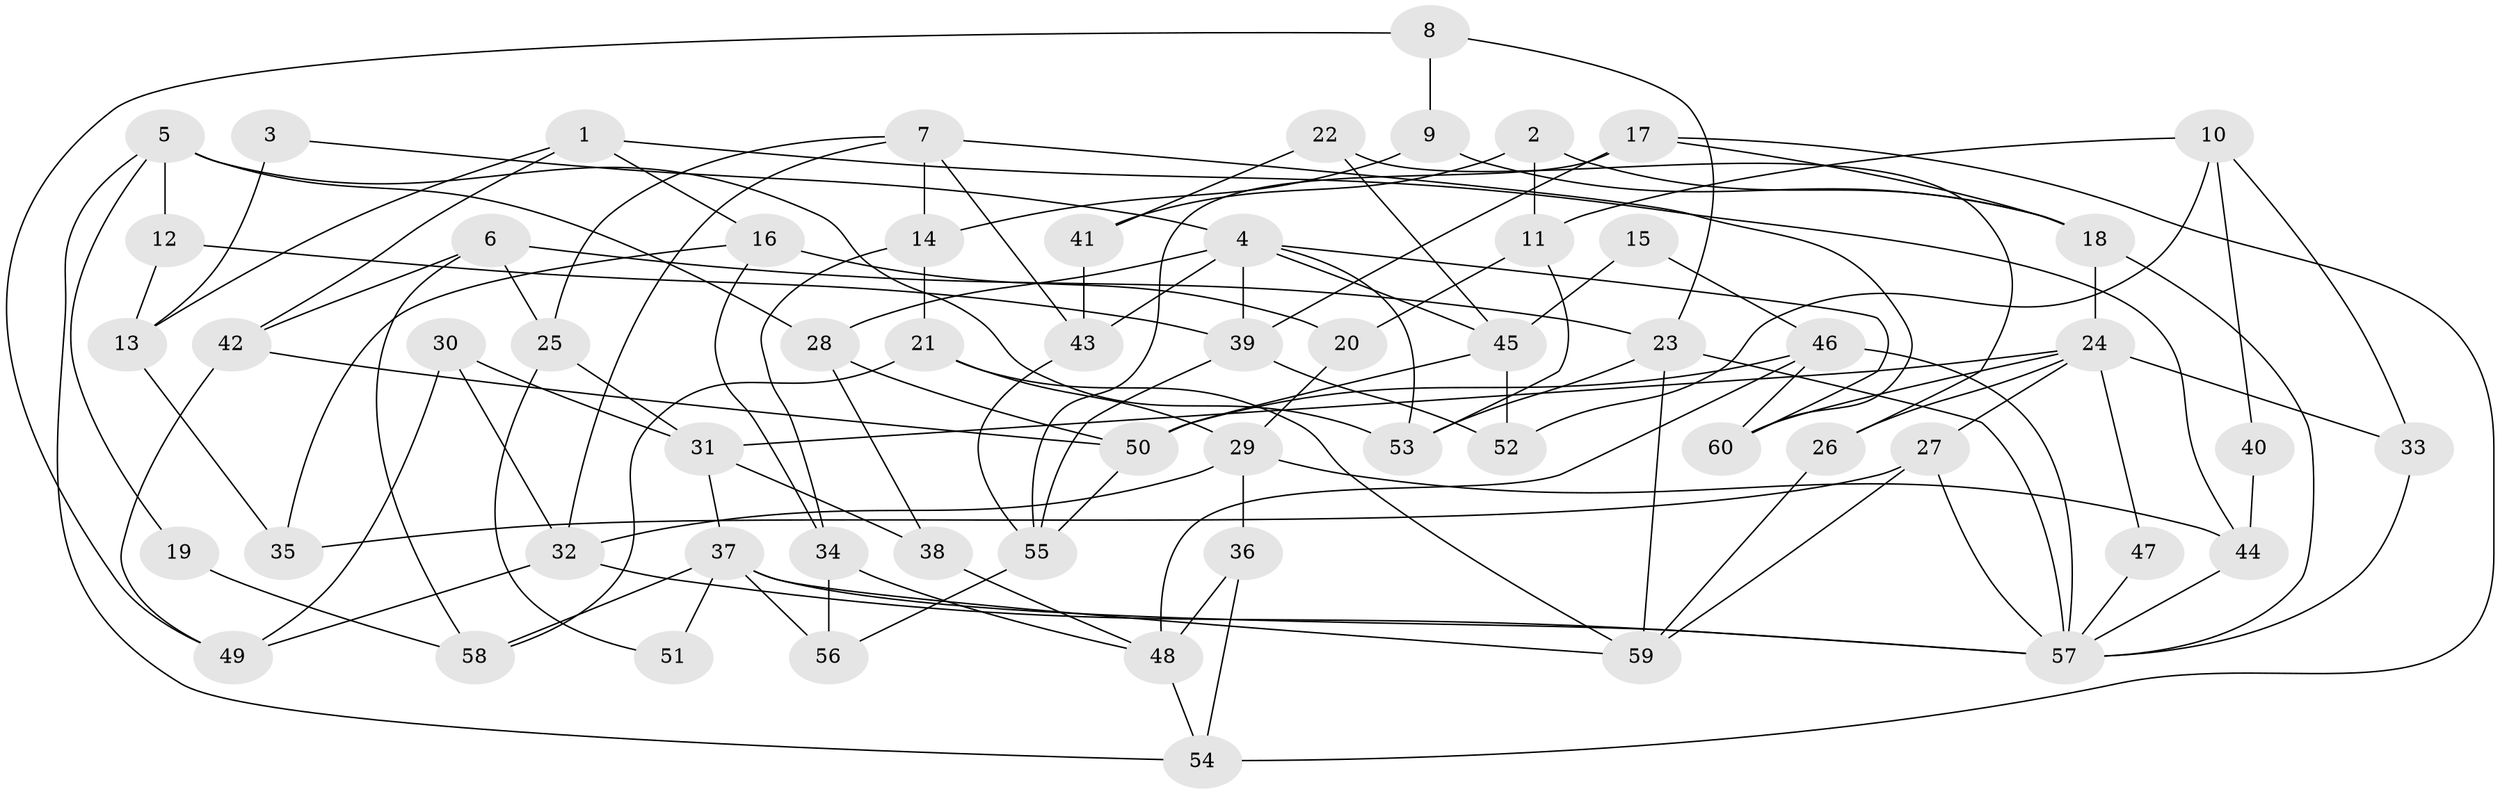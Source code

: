 // Generated by graph-tools (version 1.1) at 2025/11/02/27/25 16:11:17]
// undirected, 60 vertices, 120 edges
graph export_dot {
graph [start="1"]
  node [color=gray90,style=filled];
  1;
  2;
  3;
  4;
  5;
  6;
  7;
  8;
  9;
  10;
  11;
  12;
  13;
  14;
  15;
  16;
  17;
  18;
  19;
  20;
  21;
  22;
  23;
  24;
  25;
  26;
  27;
  28;
  29;
  30;
  31;
  32;
  33;
  34;
  35;
  36;
  37;
  38;
  39;
  40;
  41;
  42;
  43;
  44;
  45;
  46;
  47;
  48;
  49;
  50;
  51;
  52;
  53;
  54;
  55;
  56;
  57;
  58;
  59;
  60;
  1 -- 16;
  1 -- 13;
  1 -- 42;
  1 -- 44;
  2 -- 18;
  2 -- 41;
  2 -- 11;
  3 -- 4;
  3 -- 13;
  4 -- 60;
  4 -- 43;
  4 -- 28;
  4 -- 39;
  4 -- 45;
  4 -- 53;
  5 -- 53;
  5 -- 28;
  5 -- 12;
  5 -- 19;
  5 -- 54;
  6 -- 25;
  6 -- 23;
  6 -- 42;
  6 -- 58;
  7 -- 60;
  7 -- 14;
  7 -- 25;
  7 -- 32;
  7 -- 43;
  8 -- 9;
  8 -- 23;
  8 -- 49;
  9 -- 14;
  9 -- 18;
  10 -- 11;
  10 -- 33;
  10 -- 40;
  10 -- 52;
  11 -- 53;
  11 -- 20;
  12 -- 39;
  12 -- 13;
  13 -- 35;
  14 -- 21;
  14 -- 34;
  15 -- 45;
  15 -- 46;
  16 -- 20;
  16 -- 34;
  16 -- 35;
  17 -- 55;
  17 -- 18;
  17 -- 39;
  17 -- 54;
  18 -- 57;
  18 -- 24;
  19 -- 58;
  20 -- 29;
  21 -- 58;
  21 -- 29;
  21 -- 59;
  22 -- 26;
  22 -- 45;
  22 -- 41;
  23 -- 57;
  23 -- 59;
  23 -- 53;
  24 -- 31;
  24 -- 27;
  24 -- 26;
  24 -- 33;
  24 -- 47;
  24 -- 60;
  25 -- 31;
  25 -- 51;
  26 -- 59;
  27 -- 59;
  27 -- 57;
  27 -- 35;
  28 -- 50;
  28 -- 38;
  29 -- 32;
  29 -- 36;
  29 -- 44;
  30 -- 32;
  30 -- 49;
  30 -- 31;
  31 -- 38;
  31 -- 37;
  32 -- 49;
  32 -- 57;
  33 -- 57;
  34 -- 48;
  34 -- 56;
  36 -- 48;
  36 -- 54;
  37 -- 57;
  37 -- 51;
  37 -- 56;
  37 -- 58;
  37 -- 59;
  38 -- 48;
  39 -- 52;
  39 -- 55;
  40 -- 44;
  41 -- 43;
  42 -- 49;
  42 -- 50;
  43 -- 55;
  44 -- 57;
  45 -- 52;
  45 -- 50;
  46 -- 57;
  46 -- 50;
  46 -- 48;
  46 -- 60;
  47 -- 57;
  48 -- 54;
  50 -- 55;
  55 -- 56;
}
